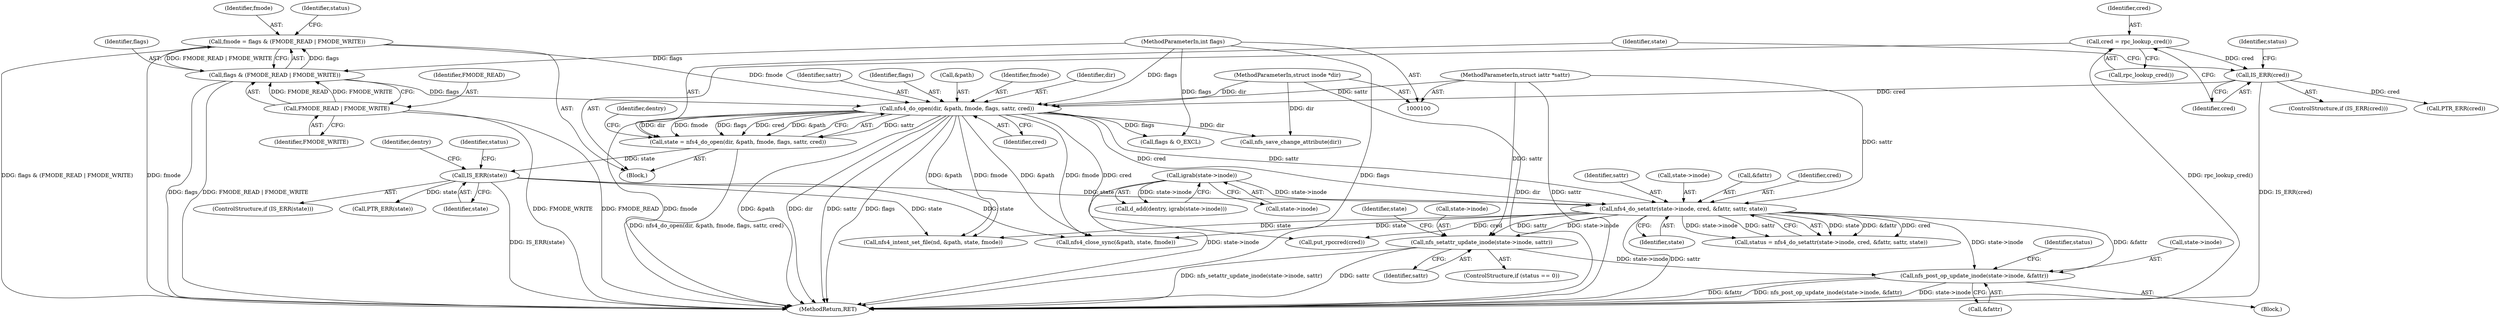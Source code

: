 digraph "0_linux_dc0b027dfadfcb8a5504f7d8052754bf8d501ab9_19@API" {
"1000191" [label="(Call,nfs_post_op_update_inode(state->inode, &fattr))"];
"1000186" [label="(Call,nfs_setattr_update_inode(state->inode, sattr))"];
"1000173" [label="(Call,nfs4_do_setattr(state->inode, cred, &fattr, sattr, state))"];
"1000157" [label="(Call,igrab(state->inode))"];
"1000136" [label="(Call,nfs4_do_open(dir, &path, fmode, flags, sattr, cred))"];
"1000101" [label="(MethodParameterIn,struct inode *dir)"];
"1000111" [label="(Call,fmode = flags & (FMODE_READ | FMODE_WRITE))"];
"1000113" [label="(Call,flags & (FMODE_READ | FMODE_WRITE))"];
"1000104" [label="(MethodParameterIn,int flags)"];
"1000115" [label="(Call,FMODE_READ | FMODE_WRITE)"];
"1000103" [label="(MethodParameterIn,struct iattr *sattr)"];
"1000126" [label="(Call,IS_ERR(cred))"];
"1000122" [label="(Call,cred = rpc_lookup_cred())"];
"1000147" [label="(Call,IS_ERR(state))"];
"1000134" [label="(Call,state = nfs4_do_open(dir, &path, fmode, flags, sattr, cred))"];
"1000193" [label="(Identifier,state)"];
"1000138" [label="(Call,&path)"];
"1000195" [label="(Call,&fattr)"];
"1000104" [label="(MethodParameterIn,int flags)"];
"1000126" [label="(Call,IS_ERR(cred))"];
"1000157" [label="(Call,igrab(state->inode))"];
"1000151" [label="(Identifier,status)"];
"1000211" [label="(Call,nfs4_intent_set_file(nd, &path, state, fmode))"];
"1000187" [label="(Call,state->inode)"];
"1000124" [label="(Call,rpc_lookup_cred())"];
"1000147" [label="(Call,IS_ERR(state))"];
"1000148" [label="(Identifier,state)"];
"1000158" [label="(Call,state->inode)"];
"1000114" [label="(Identifier,flags)"];
"1000178" [label="(Call,&fattr)"];
"1000113" [label="(Call,flags & (FMODE_READ | FMODE_WRITE))"];
"1000145" [label="(Identifier,dentry)"];
"1000177" [label="(Identifier,cred)"];
"1000218" [label="(Call,nfs4_close_sync(&path, state, fmode))"];
"1000103" [label="(MethodParameterIn,struct iattr *sattr)"];
"1000180" [label="(Identifier,sattr)"];
"1000140" [label="(Identifier,fmode)"];
"1000106" [label="(Block,)"];
"1000112" [label="(Identifier,fmode)"];
"1000115" [label="(Call,FMODE_READ | FMODE_WRITE)"];
"1000171" [label="(Call,status = nfs4_do_setattr(state->inode, cred, &fattr, sattr, state))"];
"1000130" [label="(Identifier,status)"];
"1000146" [label="(ControlStructure,if (IS_ERR(state)))"];
"1000169" [label="(Block,)"];
"1000116" [label="(Identifier,FMODE_READ)"];
"1000122" [label="(Call,cred = rpc_lookup_cred())"];
"1000131" [label="(Call,PTR_ERR(cred))"];
"1000101" [label="(MethodParameterIn,struct inode *dir)"];
"1000137" [label="(Identifier,dir)"];
"1000135" [label="(Identifier,state)"];
"1000156" [label="(Identifier,dentry)"];
"1000200" [label="(Identifier,status)"];
"1000111" [label="(Call,fmode = flags & (FMODE_READ | FMODE_WRITE))"];
"1000174" [label="(Call,state->inode)"];
"1000136" [label="(Call,nfs4_do_open(dir, &path, fmode, flags, sattr, cred))"];
"1000181" [label="(Identifier,state)"];
"1000120" [label="(Identifier,status)"];
"1000142" [label="(Identifier,sattr)"];
"1000117" [label="(Identifier,FMODE_WRITE)"];
"1000229" [label="(MethodReturn,RET)"];
"1000163" [label="(Call,nfs_save_change_attribute(dir))"];
"1000127" [label="(Identifier,cred)"];
"1000224" [label="(Call,put_rpccred(cred))"];
"1000155" [label="(Call,d_add(dentry, igrab(state->inode)))"];
"1000182" [label="(ControlStructure,if (status == 0))"];
"1000123" [label="(Identifier,cred)"];
"1000141" [label="(Identifier,flags)"];
"1000166" [label="(Call,flags & O_EXCL)"];
"1000152" [label="(Call,PTR_ERR(state))"];
"1000143" [label="(Identifier,cred)"];
"1000191" [label="(Call,nfs_post_op_update_inode(state->inode, &fattr))"];
"1000125" [label="(ControlStructure,if (IS_ERR(cred)))"];
"1000186" [label="(Call,nfs_setattr_update_inode(state->inode, sattr))"];
"1000173" [label="(Call,nfs4_do_setattr(state->inode, cred, &fattr, sattr, state))"];
"1000190" [label="(Identifier,sattr)"];
"1000192" [label="(Call,state->inode)"];
"1000134" [label="(Call,state = nfs4_do_open(dir, &path, fmode, flags, sattr, cred))"];
"1000191" -> "1000169"  [label="AST: "];
"1000191" -> "1000195"  [label="CFG: "];
"1000192" -> "1000191"  [label="AST: "];
"1000195" -> "1000191"  [label="AST: "];
"1000200" -> "1000191"  [label="CFG: "];
"1000191" -> "1000229"  [label="DDG: &fattr"];
"1000191" -> "1000229"  [label="DDG: nfs_post_op_update_inode(state->inode, &fattr)"];
"1000191" -> "1000229"  [label="DDG: state->inode"];
"1000186" -> "1000191"  [label="DDG: state->inode"];
"1000173" -> "1000191"  [label="DDG: state->inode"];
"1000173" -> "1000191"  [label="DDG: &fattr"];
"1000186" -> "1000182"  [label="AST: "];
"1000186" -> "1000190"  [label="CFG: "];
"1000187" -> "1000186"  [label="AST: "];
"1000190" -> "1000186"  [label="AST: "];
"1000193" -> "1000186"  [label="CFG: "];
"1000186" -> "1000229"  [label="DDG: sattr"];
"1000186" -> "1000229"  [label="DDG: nfs_setattr_update_inode(state->inode, sattr)"];
"1000173" -> "1000186"  [label="DDG: state->inode"];
"1000173" -> "1000186"  [label="DDG: sattr"];
"1000103" -> "1000186"  [label="DDG: sattr"];
"1000173" -> "1000171"  [label="AST: "];
"1000173" -> "1000181"  [label="CFG: "];
"1000174" -> "1000173"  [label="AST: "];
"1000177" -> "1000173"  [label="AST: "];
"1000178" -> "1000173"  [label="AST: "];
"1000180" -> "1000173"  [label="AST: "];
"1000181" -> "1000173"  [label="AST: "];
"1000171" -> "1000173"  [label="CFG: "];
"1000173" -> "1000229"  [label="DDG: sattr"];
"1000173" -> "1000171"  [label="DDG: state"];
"1000173" -> "1000171"  [label="DDG: &fattr"];
"1000173" -> "1000171"  [label="DDG: cred"];
"1000173" -> "1000171"  [label="DDG: state->inode"];
"1000173" -> "1000171"  [label="DDG: sattr"];
"1000157" -> "1000173"  [label="DDG: state->inode"];
"1000136" -> "1000173"  [label="DDG: cred"];
"1000136" -> "1000173"  [label="DDG: sattr"];
"1000103" -> "1000173"  [label="DDG: sattr"];
"1000147" -> "1000173"  [label="DDG: state"];
"1000173" -> "1000211"  [label="DDG: state"];
"1000173" -> "1000218"  [label="DDG: state"];
"1000173" -> "1000224"  [label="DDG: cred"];
"1000157" -> "1000155"  [label="AST: "];
"1000157" -> "1000158"  [label="CFG: "];
"1000158" -> "1000157"  [label="AST: "];
"1000155" -> "1000157"  [label="CFG: "];
"1000157" -> "1000229"  [label="DDG: state->inode"];
"1000157" -> "1000155"  [label="DDG: state->inode"];
"1000136" -> "1000134"  [label="AST: "];
"1000136" -> "1000143"  [label="CFG: "];
"1000137" -> "1000136"  [label="AST: "];
"1000138" -> "1000136"  [label="AST: "];
"1000140" -> "1000136"  [label="AST: "];
"1000141" -> "1000136"  [label="AST: "];
"1000142" -> "1000136"  [label="AST: "];
"1000143" -> "1000136"  [label="AST: "];
"1000134" -> "1000136"  [label="CFG: "];
"1000136" -> "1000229"  [label="DDG: &path"];
"1000136" -> "1000229"  [label="DDG: dir"];
"1000136" -> "1000229"  [label="DDG: sattr"];
"1000136" -> "1000229"  [label="DDG: flags"];
"1000136" -> "1000229"  [label="DDG: fmode"];
"1000136" -> "1000134"  [label="DDG: sattr"];
"1000136" -> "1000134"  [label="DDG: dir"];
"1000136" -> "1000134"  [label="DDG: fmode"];
"1000136" -> "1000134"  [label="DDG: flags"];
"1000136" -> "1000134"  [label="DDG: cred"];
"1000136" -> "1000134"  [label="DDG: &path"];
"1000101" -> "1000136"  [label="DDG: dir"];
"1000111" -> "1000136"  [label="DDG: fmode"];
"1000113" -> "1000136"  [label="DDG: flags"];
"1000104" -> "1000136"  [label="DDG: flags"];
"1000103" -> "1000136"  [label="DDG: sattr"];
"1000126" -> "1000136"  [label="DDG: cred"];
"1000136" -> "1000163"  [label="DDG: dir"];
"1000136" -> "1000166"  [label="DDG: flags"];
"1000136" -> "1000211"  [label="DDG: &path"];
"1000136" -> "1000211"  [label="DDG: fmode"];
"1000136" -> "1000218"  [label="DDG: &path"];
"1000136" -> "1000218"  [label="DDG: fmode"];
"1000136" -> "1000224"  [label="DDG: cred"];
"1000101" -> "1000100"  [label="AST: "];
"1000101" -> "1000229"  [label="DDG: dir"];
"1000101" -> "1000163"  [label="DDG: dir"];
"1000111" -> "1000106"  [label="AST: "];
"1000111" -> "1000113"  [label="CFG: "];
"1000112" -> "1000111"  [label="AST: "];
"1000113" -> "1000111"  [label="AST: "];
"1000120" -> "1000111"  [label="CFG: "];
"1000111" -> "1000229"  [label="DDG: fmode"];
"1000111" -> "1000229"  [label="DDG: flags & (FMODE_READ | FMODE_WRITE)"];
"1000113" -> "1000111"  [label="DDG: flags"];
"1000113" -> "1000111"  [label="DDG: FMODE_READ | FMODE_WRITE"];
"1000113" -> "1000115"  [label="CFG: "];
"1000114" -> "1000113"  [label="AST: "];
"1000115" -> "1000113"  [label="AST: "];
"1000113" -> "1000229"  [label="DDG: flags"];
"1000113" -> "1000229"  [label="DDG: FMODE_READ | FMODE_WRITE"];
"1000104" -> "1000113"  [label="DDG: flags"];
"1000115" -> "1000113"  [label="DDG: FMODE_READ"];
"1000115" -> "1000113"  [label="DDG: FMODE_WRITE"];
"1000104" -> "1000100"  [label="AST: "];
"1000104" -> "1000229"  [label="DDG: flags"];
"1000104" -> "1000166"  [label="DDG: flags"];
"1000115" -> "1000117"  [label="CFG: "];
"1000116" -> "1000115"  [label="AST: "];
"1000117" -> "1000115"  [label="AST: "];
"1000115" -> "1000229"  [label="DDG: FMODE_WRITE"];
"1000115" -> "1000229"  [label="DDG: FMODE_READ"];
"1000103" -> "1000100"  [label="AST: "];
"1000103" -> "1000229"  [label="DDG: sattr"];
"1000126" -> "1000125"  [label="AST: "];
"1000126" -> "1000127"  [label="CFG: "];
"1000127" -> "1000126"  [label="AST: "];
"1000130" -> "1000126"  [label="CFG: "];
"1000135" -> "1000126"  [label="CFG: "];
"1000126" -> "1000229"  [label="DDG: IS_ERR(cred)"];
"1000122" -> "1000126"  [label="DDG: cred"];
"1000126" -> "1000131"  [label="DDG: cred"];
"1000122" -> "1000106"  [label="AST: "];
"1000122" -> "1000124"  [label="CFG: "];
"1000123" -> "1000122"  [label="AST: "];
"1000124" -> "1000122"  [label="AST: "];
"1000127" -> "1000122"  [label="CFG: "];
"1000122" -> "1000229"  [label="DDG: rpc_lookup_cred()"];
"1000147" -> "1000146"  [label="AST: "];
"1000147" -> "1000148"  [label="CFG: "];
"1000148" -> "1000147"  [label="AST: "];
"1000151" -> "1000147"  [label="CFG: "];
"1000156" -> "1000147"  [label="CFG: "];
"1000147" -> "1000229"  [label="DDG: IS_ERR(state)"];
"1000134" -> "1000147"  [label="DDG: state"];
"1000147" -> "1000152"  [label="DDG: state"];
"1000147" -> "1000211"  [label="DDG: state"];
"1000147" -> "1000218"  [label="DDG: state"];
"1000134" -> "1000106"  [label="AST: "];
"1000135" -> "1000134"  [label="AST: "];
"1000145" -> "1000134"  [label="CFG: "];
"1000134" -> "1000229"  [label="DDG: nfs4_do_open(dir, &path, fmode, flags, sattr, cred)"];
}
